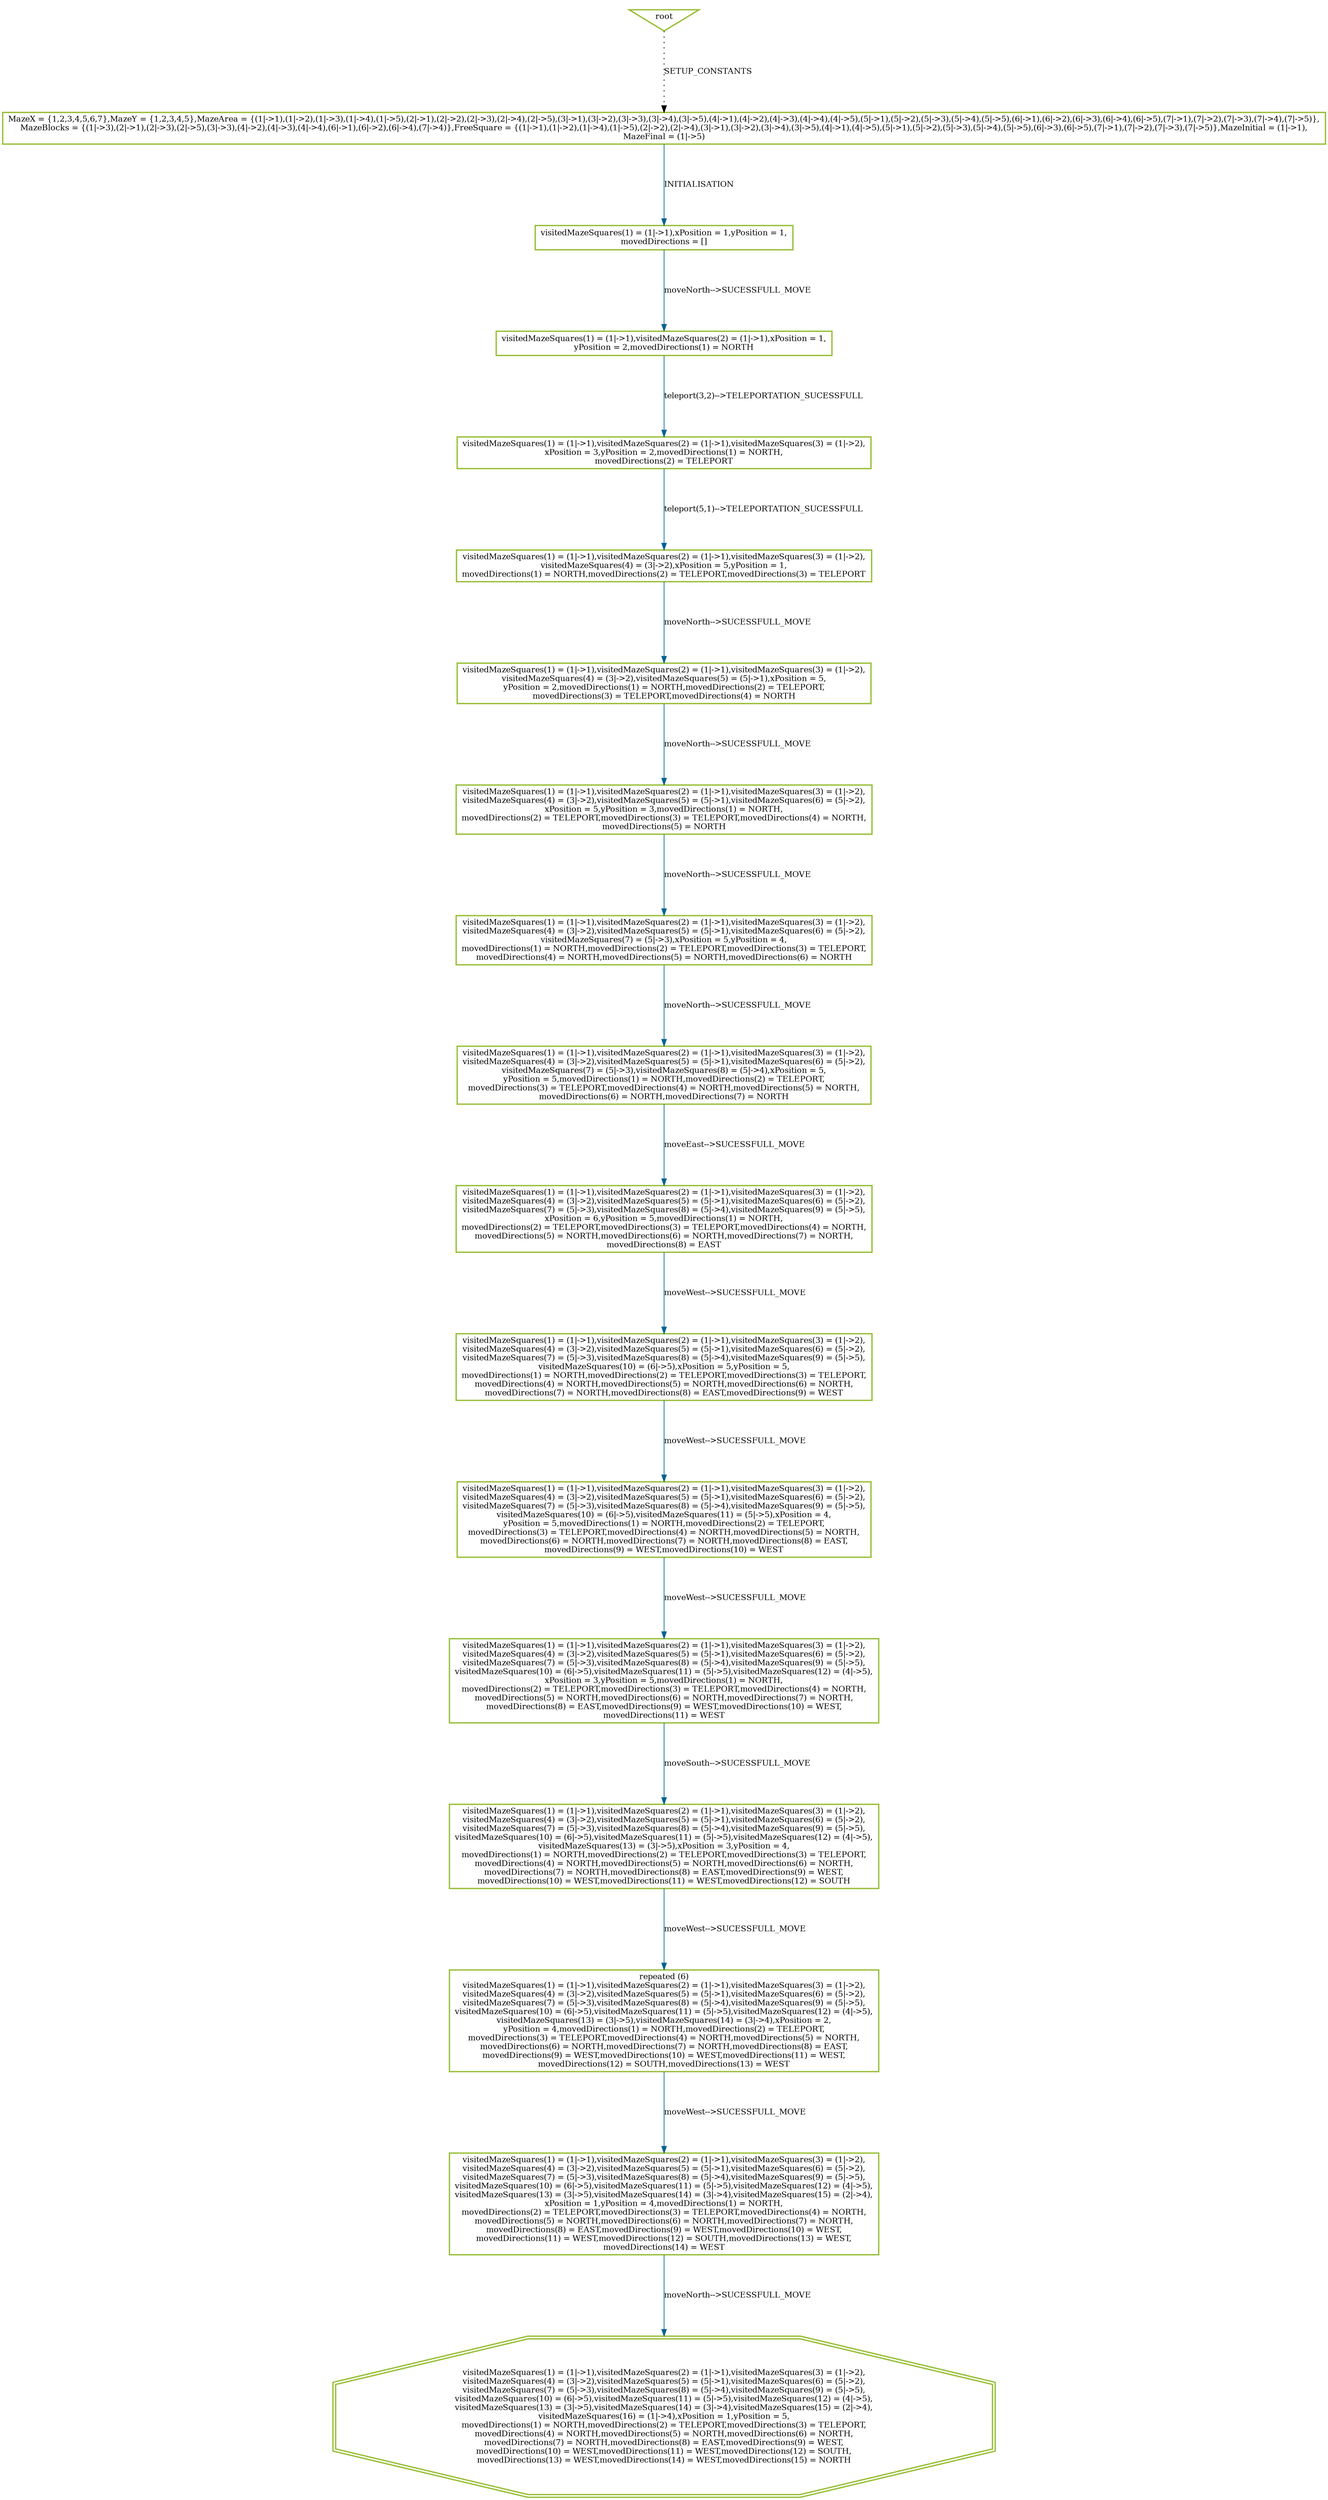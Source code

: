digraph history {
graph [nodesep=1.5, ranksep=1.5];
0 [shape=box, color="#99BF38", fontsize=12, penwidth=2, label="MazeX = \{1,2,3,4,5,6,7\},MazeY = \{1,2,3,4,5\},MazeArea = \{(1\|-\>1),(1\|-\>2),(1\|-\>3),(1\|-\>4),(1\|-\>5),(2\|-\>1),(2\|-\>2),(2\|-\>3),(2\|-\>4),(2\|-\>5),(3\|-\>1),(3\|-\>2),(3\|-\>3),(3\|-\>4),(3\|-\>5),(4\|-\>1),(4\|-\>2),(4\|-\>3),(4\|-\>4),(4\|-\>5),(5\|-\>1),(5\|-\>2),(5\|-\>3),(5\|-\>4),(5\|-\>5),(6\|-\>1),(6\|-\>2),(6\|-\>3),(6\|-\>4),(6\|-\>5),(7\|-\>1),(7\|-\>2),(7\|-\>3),(7\|-\>4),(7\|-\>5)\},\nMazeBlocks = \{(1\|-\>3),(2\|-\>1),(2\|-\>3),(2\|-\>5),(3\|-\>3),(4\|-\>2),(4\|-\>3),(4\|-\>4),(6\|-\>1),(6\|-\>2),(6\|-\>4),(7\|-\>4)\},FreeSquare = \{(1\|-\>1),(1\|-\>2),(1\|-\>4),(1\|-\>5),(2\|-\>2),(2\|-\>4),(3\|-\>1),(3\|-\>2),(3\|-\>4),(3\|-\>5),(4\|-\>1),(4\|-\>5),(5\|-\>1),(5\|-\>2),(5\|-\>3),(5\|-\>4),(5\|-\>5),(6\|-\>3),(6\|-\>5),(7\|-\>1),(7\|-\>2),(7\|-\>3),(7\|-\>5)\},MazeInitial = (1\|-\>1),\nMazeFinal = (1\|-\>5)"];

1 [shape=box, color="#99BF38", fontsize=12, penwidth=2, label="visitedMazeSquares(1) = (1\|-\>1),xPosition = 1,yPosition = 1,\nmovedDirections = []"];

2 [shape=box, color="#99BF38", fontsize=12, penwidth=2, label="visitedMazeSquares(1) = (1\|-\>1),visitedMazeSquares(2) = (1\|-\>1),xPosition = 1,\nyPosition = 2,movedDirections(1) = NORTH"];

18 [shape=box, color="#99BF38", fontsize=12, penwidth=2, label="visitedMazeSquares(1) = (1\|-\>1),visitedMazeSquares(2) = (1\|-\>1),visitedMazeSquares(3) = (1\|-\>2),\nxPosition = 3,yPosition = 2,movedDirections(1) = NORTH,\nmovedDirections(2) = TELEPORT"];

24 [shape=box, color="#99BF38", fontsize=12, penwidth=2, label="visitedMazeSquares(1) = (1\|-\>1),visitedMazeSquares(2) = (1\|-\>1),visitedMazeSquares(3) = (1\|-\>2),\nvisitedMazeSquares(4) = (3\|-\>2),xPosition = 5,yPosition = 1,\nmovedDirections(1) = NORTH,movedDirections(2) = TELEPORT,movedDirections(3) = TELEPORT"];

28 [shape=box, color="#99BF38", fontsize=12, penwidth=2, label="visitedMazeSquares(1) = (1\|-\>1),visitedMazeSquares(2) = (1\|-\>1),visitedMazeSquares(3) = (1\|-\>2),\nvisitedMazeSquares(4) = (3\|-\>2),visitedMazeSquares(5) = (5\|-\>1),xPosition = 5,\nyPosition = 2,movedDirections(1) = NORTH,movedDirections(2) = TELEPORT,\nmovedDirections(3) = TELEPORT,movedDirections(4) = NORTH"];

37 [shape=box, color="#99BF38", fontsize=12, penwidth=2, label="visitedMazeSquares(1) = (1\|-\>1),visitedMazeSquares(2) = (1\|-\>1),visitedMazeSquares(3) = (1\|-\>2),\nvisitedMazeSquares(4) = (3\|-\>2),visitedMazeSquares(5) = (5\|-\>1),visitedMazeSquares(6) = (5\|-\>2),\nxPosition = 5,yPosition = 3,movedDirections(1) = NORTH,\nmovedDirections(2) = TELEPORT,movedDirections(3) = TELEPORT,movedDirections(4) = NORTH,\nmovedDirections(5) = NORTH"];

47 [shape=box, color="#99BF38", fontsize=12, penwidth=2, label="visitedMazeSquares(1) = (1\|-\>1),visitedMazeSquares(2) = (1\|-\>1),visitedMazeSquares(3) = (1\|-\>2),\nvisitedMazeSquares(4) = (3\|-\>2),visitedMazeSquares(5) = (5\|-\>1),visitedMazeSquares(6) = (5\|-\>2),\nvisitedMazeSquares(7) = (5\|-\>3),xPosition = 5,yPosition = 4,\nmovedDirections(1) = NORTH,movedDirections(2) = TELEPORT,movedDirections(3) = TELEPORT,\nmovedDirections(4) = NORTH,movedDirections(5) = NORTH,movedDirections(6) = NORTH"];

58 [shape=box, color="#99BF38", fontsize=12, penwidth=2, label="visitedMazeSquares(1) = (1\|-\>1),visitedMazeSquares(2) = (1\|-\>1),visitedMazeSquares(3) = (1\|-\>2),\nvisitedMazeSquares(4) = (3\|-\>2),visitedMazeSquares(5) = (5\|-\>1),visitedMazeSquares(6) = (5\|-\>2),\nvisitedMazeSquares(7) = (5\|-\>3),visitedMazeSquares(8) = (5\|-\>4),xPosition = 5,\nyPosition = 5,movedDirections(1) = NORTH,movedDirections(2) = TELEPORT,\nmovedDirections(3) = TELEPORT,movedDirections(4) = NORTH,movedDirections(5) = NORTH,\nmovedDirections(6) = NORTH,movedDirections(7) = NORTH"];

69 [shape=box, color="#99BF38", fontsize=12, penwidth=2, label="visitedMazeSquares(1) = (1\|-\>1),visitedMazeSquares(2) = (1\|-\>1),visitedMazeSquares(3) = (1\|-\>2),\nvisitedMazeSquares(4) = (3\|-\>2),visitedMazeSquares(5) = (5\|-\>1),visitedMazeSquares(6) = (5\|-\>2),\nvisitedMazeSquares(7) = (5\|-\>3),visitedMazeSquares(8) = (5\|-\>4),visitedMazeSquares(9) = (5\|-\>5),\nxPosition = 6,yPosition = 5,movedDirections(1) = NORTH,\nmovedDirections(2) = TELEPORT,movedDirections(3) = TELEPORT,movedDirections(4) = NORTH,\nmovedDirections(5) = NORTH,movedDirections(6) = NORTH,movedDirections(7) = NORTH,\nmovedDirections(8) = EAST"];

80 [shape=box, color="#99BF38", fontsize=12, penwidth=2, label="visitedMazeSquares(1) = (1\|-\>1),visitedMazeSquares(2) = (1\|-\>1),visitedMazeSquares(3) = (1\|-\>2),\nvisitedMazeSquares(4) = (3\|-\>2),visitedMazeSquares(5) = (5\|-\>1),visitedMazeSquares(6) = (5\|-\>2),\nvisitedMazeSquares(7) = (5\|-\>3),visitedMazeSquares(8) = (5\|-\>4),visitedMazeSquares(9) = (5\|-\>5),\nvisitedMazeSquares(10) = (6\|-\>5),xPosition = 5,yPosition = 5,\nmovedDirections(1) = NORTH,movedDirections(2) = TELEPORT,movedDirections(3) = TELEPORT,\nmovedDirections(4) = NORTH,movedDirections(5) = NORTH,movedDirections(6) = NORTH,\nmovedDirections(7) = NORTH,movedDirections(8) = EAST,movedDirections(9) = WEST"];

91 [shape=box, color="#99BF38", fontsize=12, penwidth=2, label="visitedMazeSquares(1) = (1\|-\>1),visitedMazeSquares(2) = (1\|-\>1),visitedMazeSquares(3) = (1\|-\>2),\nvisitedMazeSquares(4) = (3\|-\>2),visitedMazeSquares(5) = (5\|-\>1),visitedMazeSquares(6) = (5\|-\>2),\nvisitedMazeSquares(7) = (5\|-\>3),visitedMazeSquares(8) = (5\|-\>4),visitedMazeSquares(9) = (5\|-\>5),\nvisitedMazeSquares(10) = (6\|-\>5),visitedMazeSquares(11) = (5\|-\>5),xPosition = 4,\nyPosition = 5,movedDirections(1) = NORTH,movedDirections(2) = TELEPORT,\nmovedDirections(3) = TELEPORT,movedDirections(4) = NORTH,movedDirections(5) = NORTH,\nmovedDirections(6) = NORTH,movedDirections(7) = NORTH,movedDirections(8) = EAST,\nmovedDirections(9) = WEST,movedDirections(10) = WEST"];

101 [shape=box, color="#99BF38", fontsize=12, penwidth=2, label="visitedMazeSquares(1) = (1\|-\>1),visitedMazeSquares(2) = (1\|-\>1),visitedMazeSquares(3) = (1\|-\>2),\nvisitedMazeSquares(4) = (3\|-\>2),visitedMazeSquares(5) = (5\|-\>1),visitedMazeSquares(6) = (5\|-\>2),\nvisitedMazeSquares(7) = (5\|-\>3),visitedMazeSquares(8) = (5\|-\>4),visitedMazeSquares(9) = (5\|-\>5),\nvisitedMazeSquares(10) = (6\|-\>5),visitedMazeSquares(11) = (5\|-\>5),visitedMazeSquares(12) = (4\|-\>5),\nxPosition = 3,yPosition = 5,movedDirections(1) = NORTH,\nmovedDirections(2) = TELEPORT,movedDirections(3) = TELEPORT,movedDirections(4) = NORTH,\nmovedDirections(5) = NORTH,movedDirections(6) = NORTH,movedDirections(7) = NORTH,\nmovedDirections(8) = EAST,movedDirections(9) = WEST,movedDirections(10) = WEST,\nmovedDirections(11) = WEST"];

110 [shape=box, color="#99BF38", fontsize=12, penwidth=2, label="visitedMazeSquares(1) = (1\|-\>1),visitedMazeSquares(2) = (1\|-\>1),visitedMazeSquares(3) = (1\|-\>2),\nvisitedMazeSquares(4) = (3\|-\>2),visitedMazeSquares(5) = (5\|-\>1),visitedMazeSquares(6) = (5\|-\>2),\nvisitedMazeSquares(7) = (5\|-\>3),visitedMazeSquares(8) = (5\|-\>4),visitedMazeSquares(9) = (5\|-\>5),\nvisitedMazeSquares(10) = (6\|-\>5),visitedMazeSquares(11) = (5\|-\>5),visitedMazeSquares(12) = (4\|-\>5),\nvisitedMazeSquares(13) = (3\|-\>5),xPosition = 3,yPosition = 4,\nmovedDirections(1) = NORTH,movedDirections(2) = TELEPORT,movedDirections(3) = TELEPORT,\nmovedDirections(4) = NORTH,movedDirections(5) = NORTH,movedDirections(6) = NORTH,\nmovedDirections(7) = NORTH,movedDirections(8) = EAST,movedDirections(9) = WEST,\nmovedDirections(10) = WEST,movedDirections(11) = WEST,movedDirections(12) = SOUTH"];

121 [shape=box, color="#99BF38", fontsize=12, penwidth=2, label="repeated (6)\nvisitedMazeSquares(1) = (1\|-\>1),visitedMazeSquares(2) = (1\|-\>1),visitedMazeSquares(3) = (1\|-\>2),\nvisitedMazeSquares(4) = (3\|-\>2),visitedMazeSquares(5) = (5\|-\>1),visitedMazeSquares(6) = (5\|-\>2),\nvisitedMazeSquares(7) = (5\|-\>3),visitedMazeSquares(8) = (5\|-\>4),visitedMazeSquares(9) = (5\|-\>5),\nvisitedMazeSquares(10) = (6\|-\>5),visitedMazeSquares(11) = (5\|-\>5),visitedMazeSquares(12) = (4\|-\>5),\nvisitedMazeSquares(13) = (3\|-\>5),visitedMazeSquares(14) = (3\|-\>4),xPosition = 2,\nyPosition = 4,movedDirections(1) = NORTH,movedDirections(2) = TELEPORT,\nmovedDirections(3) = TELEPORT,movedDirections(4) = NORTH,movedDirections(5) = NORTH,\nmovedDirections(6) = NORTH,movedDirections(7) = NORTH,movedDirections(8) = EAST,\nmovedDirections(9) = WEST,movedDirections(10) = WEST,movedDirections(11) = WEST,\nmovedDirections(12) = SOUTH,movedDirections(13) = WEST"];

131 [shape=box, color="#99BF38", fontsize=12, penwidth=2, label="visitedMazeSquares(1) = (1\|-\>1),visitedMazeSquares(2) = (1\|-\>1),visitedMazeSquares(3) = (1\|-\>2),\nvisitedMazeSquares(4) = (3\|-\>2),visitedMazeSquares(5) = (5\|-\>1),visitedMazeSquares(6) = (5\|-\>2),\nvisitedMazeSquares(7) = (5\|-\>3),visitedMazeSquares(8) = (5\|-\>4),visitedMazeSquares(9) = (5\|-\>5),\nvisitedMazeSquares(10) = (6\|-\>5),visitedMazeSquares(11) = (5\|-\>5),visitedMazeSquares(12) = (4\|-\>5),\nvisitedMazeSquares(13) = (3\|-\>5),visitedMazeSquares(14) = (3\|-\>4),visitedMazeSquares(15) = (2\|-\>4),\nxPosition = 1,yPosition = 4,movedDirections(1) = NORTH,\nmovedDirections(2) = TELEPORT,movedDirections(3) = TELEPORT,movedDirections(4) = NORTH,\nmovedDirections(5) = NORTH,movedDirections(6) = NORTH,movedDirections(7) = NORTH,\nmovedDirections(8) = EAST,movedDirections(9) = WEST,movedDirections(10) = WEST,\nmovedDirections(11) = WEST,movedDirections(12) = SOUTH,movedDirections(13) = WEST,\nmovedDirections(14) = WEST"];

140 [shape=doubleoctagon, color="#99BF38", fontsize=12, penwidth=2, label="visitedMazeSquares(1) = (1\|-\>1),visitedMazeSquares(2) = (1\|-\>1),visitedMazeSquares(3) = (1\|-\>2),\nvisitedMazeSquares(4) = (3\|-\>2),visitedMazeSquares(5) = (5\|-\>1),visitedMazeSquares(6) = (5\|-\>2),\nvisitedMazeSquares(7) = (5\|-\>3),visitedMazeSquares(8) = (5\|-\>4),visitedMazeSquares(9) = (5\|-\>5),\nvisitedMazeSquares(10) = (6\|-\>5),visitedMazeSquares(11) = (5\|-\>5),visitedMazeSquares(12) = (4\|-\>5),\nvisitedMazeSquares(13) = (3\|-\>5),visitedMazeSquares(14) = (3\|-\>4),visitedMazeSquares(15) = (2\|-\>4),\nvisitedMazeSquares(16) = (1\|-\>4),xPosition = 1,yPosition = 5,\nmovedDirections(1) = NORTH,movedDirections(2) = TELEPORT,movedDirections(3) = TELEPORT,\nmovedDirections(4) = NORTH,movedDirections(5) = NORTH,movedDirections(6) = NORTH,\nmovedDirections(7) = NORTH,movedDirections(8) = EAST,movedDirections(9) = WEST,\nmovedDirections(10) = WEST,movedDirections(11) = WEST,movedDirections(12) = SOUTH,\nmovedDirections(13) = WEST,movedDirections(14) = WEST,movedDirections(15) = NORTH"];

root [shape=invtriangle, color="#99BF38", fontsize=12, penwidth=2, label="root"];

root -> 0 [style = dotted, color = black, label="SETUP_CONSTANTS", fontsize=12];

0 -> 1 [color = "#006391", label="INITIALISATION", fontsize=12];

1 -> 2 [color = "#006391", label="moveNorth--\>SUCESSFULL_MOVE", fontsize=12];

2 -> 18 [color = "#006391", label="teleport(3,2)--\>TELEPORTATION_SUCESSFULL", fontsize=12];

18 -> 24 [color = "#006391", label="teleport(5,1)--\>TELEPORTATION_SUCESSFULL", fontsize=12];

24 -> 28 [color = "#006391", label="moveNorth--\>SUCESSFULL_MOVE", fontsize=12];

28 -> 37 [color = "#006391", label="moveNorth--\>SUCESSFULL_MOVE", fontsize=12];

37 -> 47 [color = "#006391", label="moveNorth--\>SUCESSFULL_MOVE", fontsize=12];

47 -> 58 [color = "#006391", label="moveNorth--\>SUCESSFULL_MOVE", fontsize=12];

58 -> 69 [color = "#006391", label="moveEast--\>SUCESSFULL_MOVE", fontsize=12];

69 -> 80 [color = "#006391", label="moveWest--\>SUCESSFULL_MOVE", fontsize=12];

80 -> 91 [color = "#006391", label="moveWest--\>SUCESSFULL_MOVE", fontsize=12];

91 -> 101 [color = "#006391", label="moveWest--\>SUCESSFULL_MOVE", fontsize=12];

101 -> 110 [color = "#006391", label="moveSouth--\>SUCESSFULL_MOVE", fontsize=12];

110 -> 121 [color = "#006391", label="moveWest--\>SUCESSFULL_MOVE", fontsize=12];






121 -> 131 [color = "#006391", label="moveWest--\>SUCESSFULL_MOVE", fontsize=12];

131 -> 140 [color = "#006391", label="moveNorth--\>SUCESSFULL_MOVE", fontsize=12];

}
